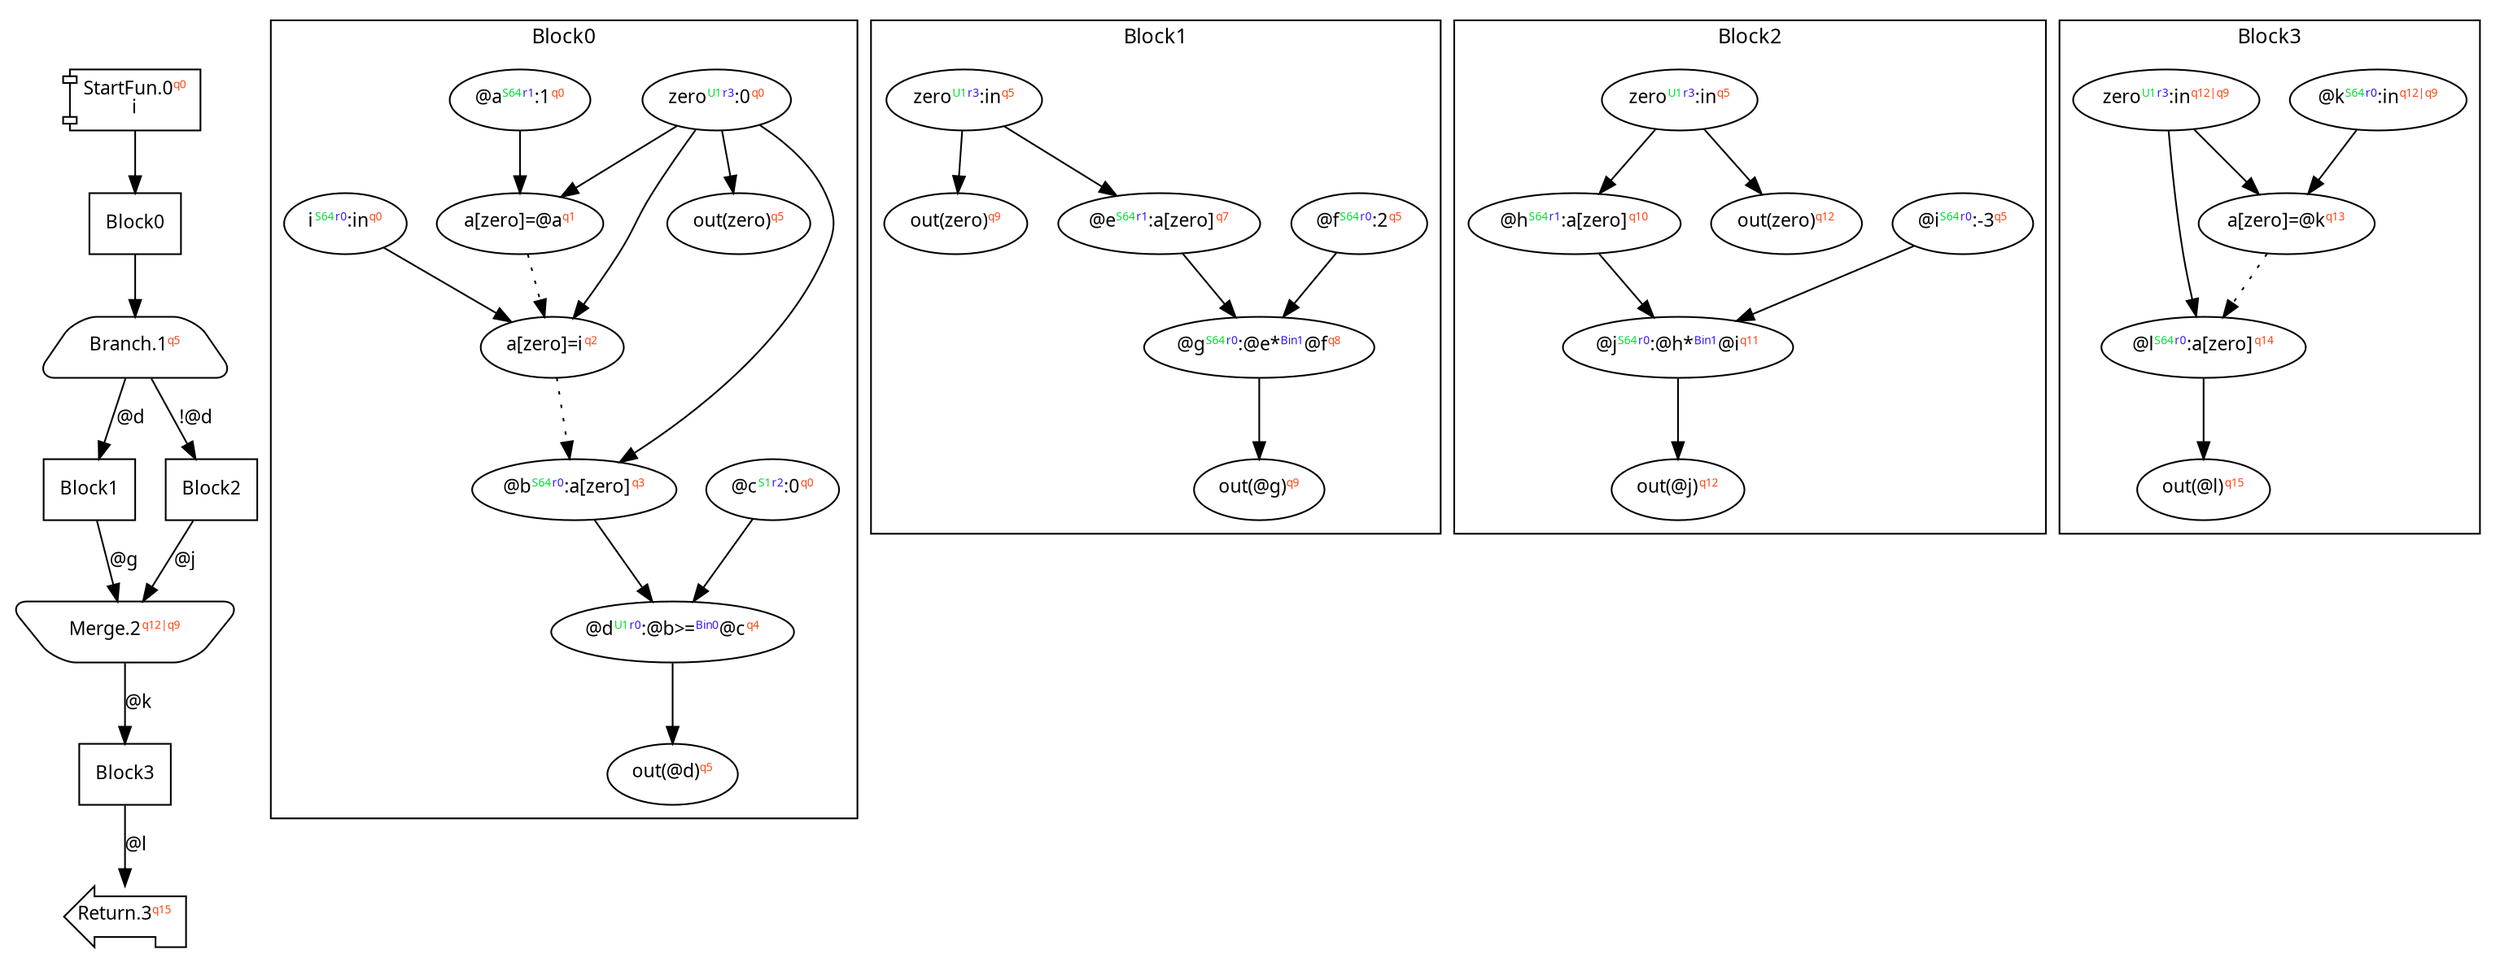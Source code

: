 digraph Program_ {
graph [fontname = "Monaco", fontsize = 12, ranksep = 0.5];
node [shape = box, fontname = "Monaco", fontsize = 11; colorscheme = pastel19];
edge [fontname = "Monaco", fontsize = 11; colorscheme = pastel19];
Jump0[label = <StartFun.0<font color="#ff4411" point-size="8"><sup>q0</sup></font><br/>i>; shape = component];
Jump0 -> Block0;
Jump1[
  label = <Branch.1<font color="#ff4411" point-size="8"><sup>q5</sup></font>>;
  shape = trapezium; style = rounded;
];
Block0 -> Jump1;
Jump1 -> Block1 [label="@d"];
Jump1 -> Block2 [label="!@d"];
Jump2[label = <Merge.2<font color="#ff4411" point-size="8"><sup>q12|q9</sup></font>>; shape = invtrapezium; style = rounded];
Block1 -> Jump2 [label="@g"];Block2 -> Jump2 [label="@j"];
Jump2 -> Block3 [label="@k"];
Jump3[label = <Return.3<font color="#ff4411" point-size="8"><sup>q15</sup></font>>; shape = lpromoter];
Block3 -> Jump3 [label="@l"];
Block0 [label = "Block0"];
Block1 [label = "Block1"];
Block2 [label = "Block2"];
Block3 [label = "Block3"];
subgraph cluster_dfg_Block0{
node [shape = oval];
label = "Block0";
ndBlock0_0 [label=<out(zero)<font color="#ff4411" point-size="8"><sup>q5</sup></font>>];ndBlock0_1 [label=<@d<font color="#00dd33" point-size="8"><sup>U1</sup></font><font color="#3311ff" point-size="8"><sup>r0</sup></font>:@b&gt;=<font color="#3311ff" point-size="8"><sup>Bin0</sup></font>@c<font color="#ff4411" point-size="8"><sup>q4</sup></font>>];ndBlock0_2 [label=<@a<font color="#00dd33" point-size="8"><sup>S64</sup></font><font color="#3311ff" point-size="8"><sup>r1</sup></font>:1<font color="#ff4411" point-size="8"><sup>q0</sup></font>>];ndBlock0_3 [label=<@c<font color="#00dd33" point-size="8"><sup>S1</sup></font><font color="#3311ff" point-size="8"><sup>r2</sup></font>:0<font color="#ff4411" point-size="8"><sup>q0</sup></font>>];ndBlock0_4 [label=<a[zero]=i<font color="#ff4411" point-size="8"><sup>q2</sup></font>>];ndBlock0_5 [label=<@b<font color="#00dd33" point-size="8"><sup>S64</sup></font><font color="#3311ff" point-size="8"><sup>r0</sup></font>:a[zero]<font color="#ff4411" point-size="8"><sup>q3</sup></font>>];ndBlock0_6 [label=<zero<font color="#00dd33" point-size="8"><sup>U1</sup></font><font color="#3311ff" point-size="8"><sup>r3</sup></font>:0<font color="#ff4411" point-size="8"><sup>q0</sup></font>>];ndBlock0_7 [label=<a[zero]=@a<font color="#ff4411" point-size="8"><sup>q1</sup></font>>];ndBlock0_8 [label=<i<font color="#00dd33" point-size="8"><sup>S64</sup></font><font color="#3311ff" point-size="8"><sup>r0</sup></font>:in<font color="#ff4411" point-size="8"><sup>q0</sup></font>>];ndBlock0_9 [label=<out(@d)<font color="#ff4411" point-size="8"><sup>q5</sup></font>>];ndBlock0_6 -> ndBlock0_4;
ndBlock0_8 -> ndBlock0_4;
ndBlock0_1 -> ndBlock0_9;
ndBlock0_6 -> ndBlock0_0;
ndBlock0_6 -> ndBlock0_5;
ndBlock0_2 -> ndBlock0_7;
ndBlock0_6 -> ndBlock0_7;
ndBlock0_3 -> ndBlock0_1;
ndBlock0_5 -> ndBlock0_1;
ndBlock0_4 -> ndBlock0_5 [style = dotted];
ndBlock0_7 -> ndBlock0_4 [style = dotted];
}subgraph cluster_dfg_Block1{
node [shape = oval];
label = "Block1";
ndBlock1_0 [label=<@f<font color="#00dd33" point-size="8"><sup>S64</sup></font><font color="#3311ff" point-size="8"><sup>r0</sup></font>:2<font color="#ff4411" point-size="8"><sup>q5</sup></font>>];ndBlock1_1 [label=<out(zero)<font color="#ff4411" point-size="8"><sup>q9</sup></font>>];ndBlock1_2 [label=<zero<font color="#00dd33" point-size="8"><sup>U1</sup></font><font color="#3311ff" point-size="8"><sup>r3</sup></font>:in<font color="#ff4411" point-size="8"><sup>q5</sup></font>>];ndBlock1_3 [label=<@e<font color="#00dd33" point-size="8"><sup>S64</sup></font><font color="#3311ff" point-size="8"><sup>r1</sup></font>:a[zero]<font color="#ff4411" point-size="8"><sup>q7</sup></font>>];ndBlock1_4 [label=<out(@g)<font color="#ff4411" point-size="8"><sup>q9</sup></font>>];ndBlock1_5 [label=<@g<font color="#00dd33" point-size="8"><sup>S64</sup></font><font color="#3311ff" point-size="8"><sup>r0</sup></font>:@e*<font color="#3311ff" point-size="8"><sup>Bin1</sup></font>@f<font color="#ff4411" point-size="8"><sup>q8</sup></font>>];ndBlock1_5 -> ndBlock1_4;
ndBlock1_2 -> ndBlock1_1;
ndBlock1_0 -> ndBlock1_5;
ndBlock1_3 -> ndBlock1_5;
ndBlock1_2 -> ndBlock1_3;
}subgraph cluster_dfg_Block2{
node [shape = oval];
label = "Block2";
ndBlock2_0 [label=<@j<font color="#00dd33" point-size="8"><sup>S64</sup></font><font color="#3311ff" point-size="8"><sup>r0</sup></font>:@h*<font color="#3311ff" point-size="8"><sup>Bin1</sup></font>@i<font color="#ff4411" point-size="8"><sup>q11</sup></font>>];ndBlock2_1 [label=<@h<font color="#00dd33" point-size="8"><sup>S64</sup></font><font color="#3311ff" point-size="8"><sup>r1</sup></font>:a[zero]<font color="#ff4411" point-size="8"><sup>q10</sup></font>>];ndBlock2_2 [label=<out(zero)<font color="#ff4411" point-size="8"><sup>q12</sup></font>>];ndBlock2_3 [label=<@i<font color="#00dd33" point-size="8"><sup>S64</sup></font><font color="#3311ff" point-size="8"><sup>r0</sup></font>:-3<font color="#ff4411" point-size="8"><sup>q5</sup></font>>];ndBlock2_4 [label=<zero<font color="#00dd33" point-size="8"><sup>U1</sup></font><font color="#3311ff" point-size="8"><sup>r3</sup></font>:in<font color="#ff4411" point-size="8"><sup>q5</sup></font>>];ndBlock2_5 [label=<out(@j)<font color="#ff4411" point-size="8"><sup>q12</sup></font>>];ndBlock2_0 -> ndBlock2_5;
ndBlock2_4 -> ndBlock2_2;
ndBlock2_4 -> ndBlock2_1;
ndBlock2_1 -> ndBlock2_0;
ndBlock2_3 -> ndBlock2_0;
}subgraph cluster_dfg_Block3{
node [shape = oval];
label = "Block3";
ndBlock3_0 [label=<@l<font color="#00dd33" point-size="8"><sup>S64</sup></font><font color="#3311ff" point-size="8"><sup>r0</sup></font>:a[zero]<font color="#ff4411" point-size="8"><sup>q14</sup></font>>];ndBlock3_1 [label=<out(@l)<font color="#ff4411" point-size="8"><sup>q15</sup></font>>];ndBlock3_2 [label=<a[zero]=@k<font color="#ff4411" point-size="8"><sup>q13</sup></font>>];ndBlock3_3 [label=<@k<font color="#00dd33" point-size="8"><sup>S64</sup></font><font color="#3311ff" point-size="8"><sup>r0</sup></font>:in<font color="#ff4411" point-size="8"><sup>q12|q9</sup></font>>];ndBlock3_4 [label=<zero<font color="#00dd33" point-size="8"><sup>U1</sup></font><font color="#3311ff" point-size="8"><sup>r3</sup></font>:in<font color="#ff4411" point-size="8"><sup>q12|q9</sup></font>>];ndBlock3_0 -> ndBlock3_1;
ndBlock3_3 -> ndBlock3_2;
ndBlock3_4 -> ndBlock3_2;
ndBlock3_4 -> ndBlock3_0;
ndBlock3_2 -> ndBlock3_0 [style = dotted];
}}
